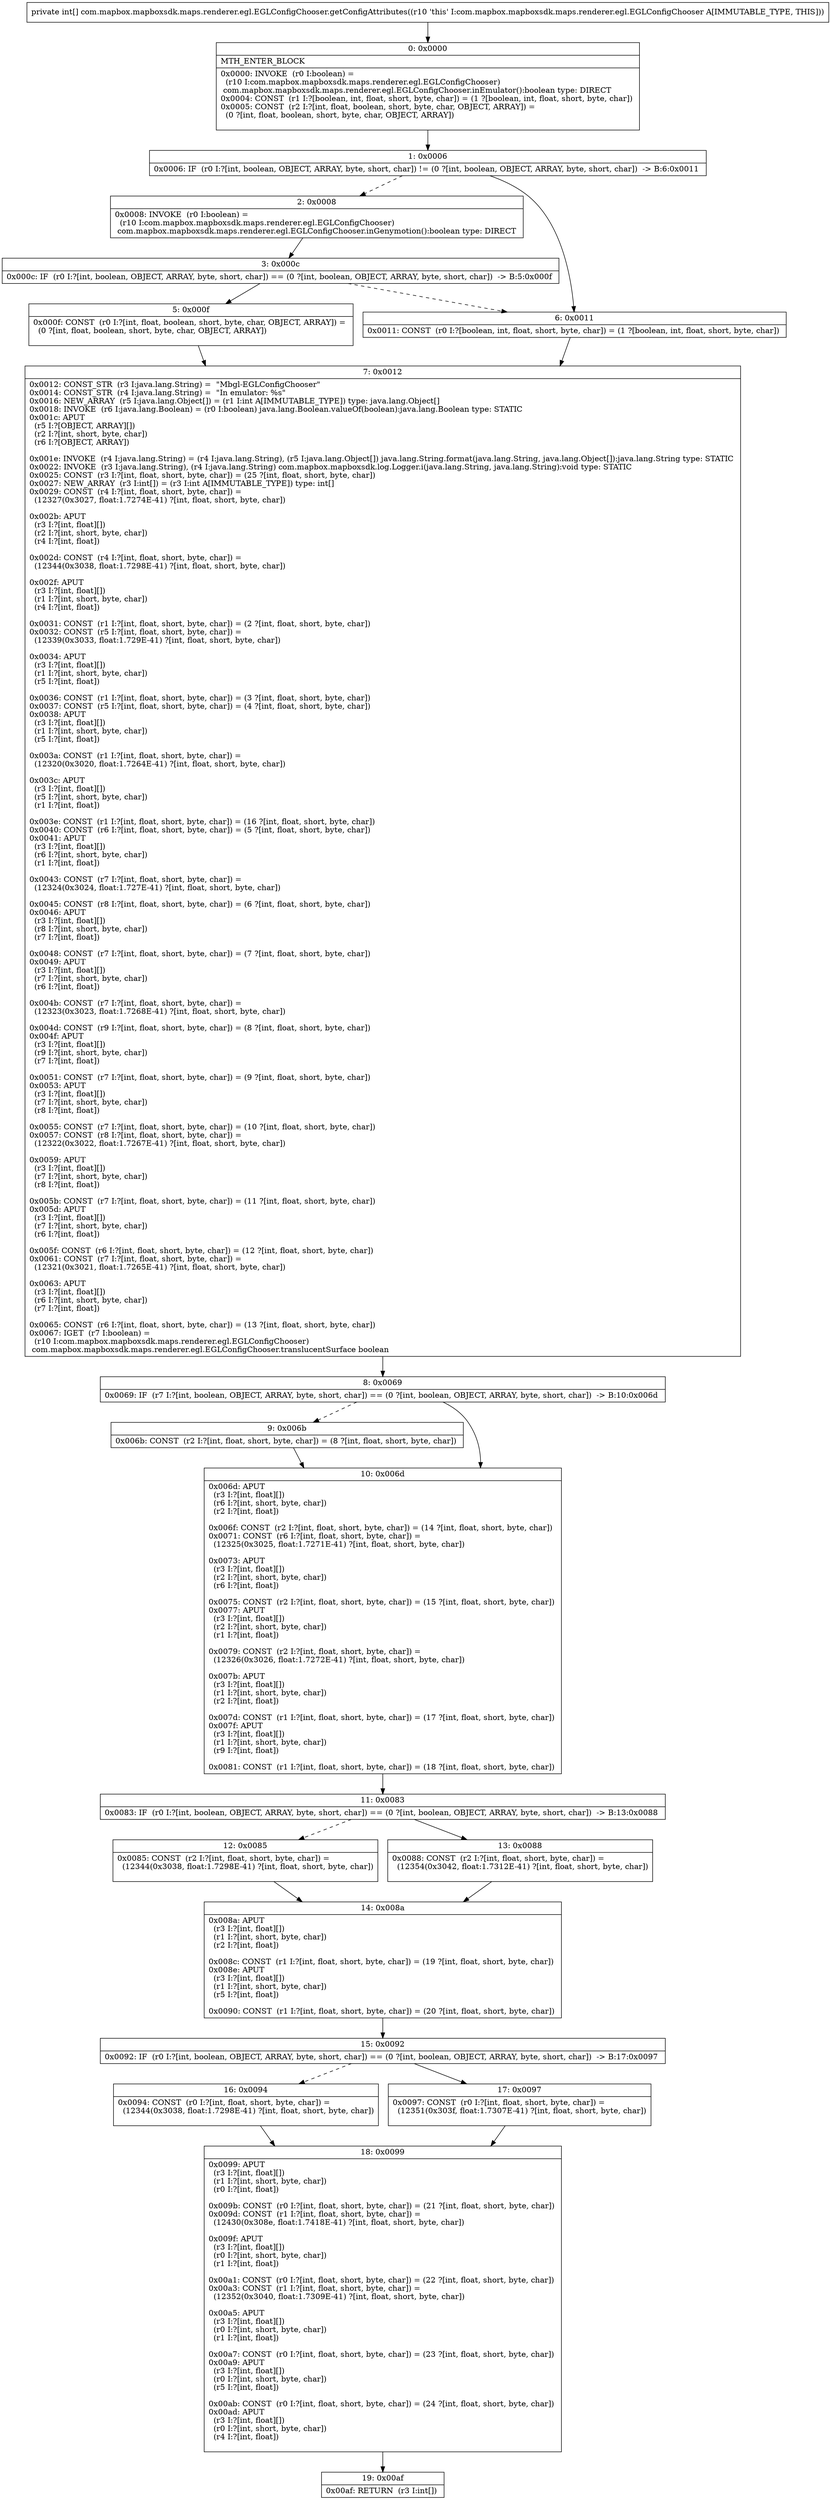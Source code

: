 digraph "CFG forcom.mapbox.mapboxsdk.maps.renderer.egl.EGLConfigChooser.getConfigAttributes()[I" {
Node_0 [shape=record,label="{0\:\ 0x0000|MTH_ENTER_BLOCK\l|0x0000: INVOKE  (r0 I:boolean) = \l  (r10 I:com.mapbox.mapboxsdk.maps.renderer.egl.EGLConfigChooser)\l com.mapbox.mapboxsdk.maps.renderer.egl.EGLConfigChooser.inEmulator():boolean type: DIRECT \l0x0004: CONST  (r1 I:?[boolean, int, float, short, byte, char]) = (1 ?[boolean, int, float, short, byte, char]) \l0x0005: CONST  (r2 I:?[int, float, boolean, short, byte, char, OBJECT, ARRAY]) = \l  (0 ?[int, float, boolean, short, byte, char, OBJECT, ARRAY])\l \l}"];
Node_1 [shape=record,label="{1\:\ 0x0006|0x0006: IF  (r0 I:?[int, boolean, OBJECT, ARRAY, byte, short, char]) != (0 ?[int, boolean, OBJECT, ARRAY, byte, short, char])  \-\> B:6:0x0011 \l}"];
Node_2 [shape=record,label="{2\:\ 0x0008|0x0008: INVOKE  (r0 I:boolean) = \l  (r10 I:com.mapbox.mapboxsdk.maps.renderer.egl.EGLConfigChooser)\l com.mapbox.mapboxsdk.maps.renderer.egl.EGLConfigChooser.inGenymotion():boolean type: DIRECT \l}"];
Node_3 [shape=record,label="{3\:\ 0x000c|0x000c: IF  (r0 I:?[int, boolean, OBJECT, ARRAY, byte, short, char]) == (0 ?[int, boolean, OBJECT, ARRAY, byte, short, char])  \-\> B:5:0x000f \l}"];
Node_5 [shape=record,label="{5\:\ 0x000f|0x000f: CONST  (r0 I:?[int, float, boolean, short, byte, char, OBJECT, ARRAY]) = \l  (0 ?[int, float, boolean, short, byte, char, OBJECT, ARRAY])\l \l}"];
Node_6 [shape=record,label="{6\:\ 0x0011|0x0011: CONST  (r0 I:?[boolean, int, float, short, byte, char]) = (1 ?[boolean, int, float, short, byte, char]) \l}"];
Node_7 [shape=record,label="{7\:\ 0x0012|0x0012: CONST_STR  (r3 I:java.lang.String) =  \"Mbgl\-EGLConfigChooser\" \l0x0014: CONST_STR  (r4 I:java.lang.String) =  \"In emulator: %s\" \l0x0016: NEW_ARRAY  (r5 I:java.lang.Object[]) = (r1 I:int A[IMMUTABLE_TYPE]) type: java.lang.Object[] \l0x0018: INVOKE  (r6 I:java.lang.Boolean) = (r0 I:boolean) java.lang.Boolean.valueOf(boolean):java.lang.Boolean type: STATIC \l0x001c: APUT  \l  (r5 I:?[OBJECT, ARRAY][])\l  (r2 I:?[int, short, byte, char])\l  (r6 I:?[OBJECT, ARRAY])\l \l0x001e: INVOKE  (r4 I:java.lang.String) = (r4 I:java.lang.String), (r5 I:java.lang.Object[]) java.lang.String.format(java.lang.String, java.lang.Object[]):java.lang.String type: STATIC \l0x0022: INVOKE  (r3 I:java.lang.String), (r4 I:java.lang.String) com.mapbox.mapboxsdk.log.Logger.i(java.lang.String, java.lang.String):void type: STATIC \l0x0025: CONST  (r3 I:?[int, float, short, byte, char]) = (25 ?[int, float, short, byte, char]) \l0x0027: NEW_ARRAY  (r3 I:int[]) = (r3 I:int A[IMMUTABLE_TYPE]) type: int[] \l0x0029: CONST  (r4 I:?[int, float, short, byte, char]) = \l  (12327(0x3027, float:1.7274E\-41) ?[int, float, short, byte, char])\l \l0x002b: APUT  \l  (r3 I:?[int, float][])\l  (r2 I:?[int, short, byte, char])\l  (r4 I:?[int, float])\l \l0x002d: CONST  (r4 I:?[int, float, short, byte, char]) = \l  (12344(0x3038, float:1.7298E\-41) ?[int, float, short, byte, char])\l \l0x002f: APUT  \l  (r3 I:?[int, float][])\l  (r1 I:?[int, short, byte, char])\l  (r4 I:?[int, float])\l \l0x0031: CONST  (r1 I:?[int, float, short, byte, char]) = (2 ?[int, float, short, byte, char]) \l0x0032: CONST  (r5 I:?[int, float, short, byte, char]) = \l  (12339(0x3033, float:1.729E\-41) ?[int, float, short, byte, char])\l \l0x0034: APUT  \l  (r3 I:?[int, float][])\l  (r1 I:?[int, short, byte, char])\l  (r5 I:?[int, float])\l \l0x0036: CONST  (r1 I:?[int, float, short, byte, char]) = (3 ?[int, float, short, byte, char]) \l0x0037: CONST  (r5 I:?[int, float, short, byte, char]) = (4 ?[int, float, short, byte, char]) \l0x0038: APUT  \l  (r3 I:?[int, float][])\l  (r1 I:?[int, short, byte, char])\l  (r5 I:?[int, float])\l \l0x003a: CONST  (r1 I:?[int, float, short, byte, char]) = \l  (12320(0x3020, float:1.7264E\-41) ?[int, float, short, byte, char])\l \l0x003c: APUT  \l  (r3 I:?[int, float][])\l  (r5 I:?[int, short, byte, char])\l  (r1 I:?[int, float])\l \l0x003e: CONST  (r1 I:?[int, float, short, byte, char]) = (16 ?[int, float, short, byte, char]) \l0x0040: CONST  (r6 I:?[int, float, short, byte, char]) = (5 ?[int, float, short, byte, char]) \l0x0041: APUT  \l  (r3 I:?[int, float][])\l  (r6 I:?[int, short, byte, char])\l  (r1 I:?[int, float])\l \l0x0043: CONST  (r7 I:?[int, float, short, byte, char]) = \l  (12324(0x3024, float:1.727E\-41) ?[int, float, short, byte, char])\l \l0x0045: CONST  (r8 I:?[int, float, short, byte, char]) = (6 ?[int, float, short, byte, char]) \l0x0046: APUT  \l  (r3 I:?[int, float][])\l  (r8 I:?[int, short, byte, char])\l  (r7 I:?[int, float])\l \l0x0048: CONST  (r7 I:?[int, float, short, byte, char]) = (7 ?[int, float, short, byte, char]) \l0x0049: APUT  \l  (r3 I:?[int, float][])\l  (r7 I:?[int, short, byte, char])\l  (r6 I:?[int, float])\l \l0x004b: CONST  (r7 I:?[int, float, short, byte, char]) = \l  (12323(0x3023, float:1.7268E\-41) ?[int, float, short, byte, char])\l \l0x004d: CONST  (r9 I:?[int, float, short, byte, char]) = (8 ?[int, float, short, byte, char]) \l0x004f: APUT  \l  (r3 I:?[int, float][])\l  (r9 I:?[int, short, byte, char])\l  (r7 I:?[int, float])\l \l0x0051: CONST  (r7 I:?[int, float, short, byte, char]) = (9 ?[int, float, short, byte, char]) \l0x0053: APUT  \l  (r3 I:?[int, float][])\l  (r7 I:?[int, short, byte, char])\l  (r8 I:?[int, float])\l \l0x0055: CONST  (r7 I:?[int, float, short, byte, char]) = (10 ?[int, float, short, byte, char]) \l0x0057: CONST  (r8 I:?[int, float, short, byte, char]) = \l  (12322(0x3022, float:1.7267E\-41) ?[int, float, short, byte, char])\l \l0x0059: APUT  \l  (r3 I:?[int, float][])\l  (r7 I:?[int, short, byte, char])\l  (r8 I:?[int, float])\l \l0x005b: CONST  (r7 I:?[int, float, short, byte, char]) = (11 ?[int, float, short, byte, char]) \l0x005d: APUT  \l  (r3 I:?[int, float][])\l  (r7 I:?[int, short, byte, char])\l  (r6 I:?[int, float])\l \l0x005f: CONST  (r6 I:?[int, float, short, byte, char]) = (12 ?[int, float, short, byte, char]) \l0x0061: CONST  (r7 I:?[int, float, short, byte, char]) = \l  (12321(0x3021, float:1.7265E\-41) ?[int, float, short, byte, char])\l \l0x0063: APUT  \l  (r3 I:?[int, float][])\l  (r6 I:?[int, short, byte, char])\l  (r7 I:?[int, float])\l \l0x0065: CONST  (r6 I:?[int, float, short, byte, char]) = (13 ?[int, float, short, byte, char]) \l0x0067: IGET  (r7 I:boolean) = \l  (r10 I:com.mapbox.mapboxsdk.maps.renderer.egl.EGLConfigChooser)\l com.mapbox.mapboxsdk.maps.renderer.egl.EGLConfigChooser.translucentSurface boolean \l}"];
Node_8 [shape=record,label="{8\:\ 0x0069|0x0069: IF  (r7 I:?[int, boolean, OBJECT, ARRAY, byte, short, char]) == (0 ?[int, boolean, OBJECT, ARRAY, byte, short, char])  \-\> B:10:0x006d \l}"];
Node_9 [shape=record,label="{9\:\ 0x006b|0x006b: CONST  (r2 I:?[int, float, short, byte, char]) = (8 ?[int, float, short, byte, char]) \l}"];
Node_10 [shape=record,label="{10\:\ 0x006d|0x006d: APUT  \l  (r3 I:?[int, float][])\l  (r6 I:?[int, short, byte, char])\l  (r2 I:?[int, float])\l \l0x006f: CONST  (r2 I:?[int, float, short, byte, char]) = (14 ?[int, float, short, byte, char]) \l0x0071: CONST  (r6 I:?[int, float, short, byte, char]) = \l  (12325(0x3025, float:1.7271E\-41) ?[int, float, short, byte, char])\l \l0x0073: APUT  \l  (r3 I:?[int, float][])\l  (r2 I:?[int, short, byte, char])\l  (r6 I:?[int, float])\l \l0x0075: CONST  (r2 I:?[int, float, short, byte, char]) = (15 ?[int, float, short, byte, char]) \l0x0077: APUT  \l  (r3 I:?[int, float][])\l  (r2 I:?[int, short, byte, char])\l  (r1 I:?[int, float])\l \l0x0079: CONST  (r2 I:?[int, float, short, byte, char]) = \l  (12326(0x3026, float:1.7272E\-41) ?[int, float, short, byte, char])\l \l0x007b: APUT  \l  (r3 I:?[int, float][])\l  (r1 I:?[int, short, byte, char])\l  (r2 I:?[int, float])\l \l0x007d: CONST  (r1 I:?[int, float, short, byte, char]) = (17 ?[int, float, short, byte, char]) \l0x007f: APUT  \l  (r3 I:?[int, float][])\l  (r1 I:?[int, short, byte, char])\l  (r9 I:?[int, float])\l \l0x0081: CONST  (r1 I:?[int, float, short, byte, char]) = (18 ?[int, float, short, byte, char]) \l}"];
Node_11 [shape=record,label="{11\:\ 0x0083|0x0083: IF  (r0 I:?[int, boolean, OBJECT, ARRAY, byte, short, char]) == (0 ?[int, boolean, OBJECT, ARRAY, byte, short, char])  \-\> B:13:0x0088 \l}"];
Node_12 [shape=record,label="{12\:\ 0x0085|0x0085: CONST  (r2 I:?[int, float, short, byte, char]) = \l  (12344(0x3038, float:1.7298E\-41) ?[int, float, short, byte, char])\l \l}"];
Node_13 [shape=record,label="{13\:\ 0x0088|0x0088: CONST  (r2 I:?[int, float, short, byte, char]) = \l  (12354(0x3042, float:1.7312E\-41) ?[int, float, short, byte, char])\l \l}"];
Node_14 [shape=record,label="{14\:\ 0x008a|0x008a: APUT  \l  (r3 I:?[int, float][])\l  (r1 I:?[int, short, byte, char])\l  (r2 I:?[int, float])\l \l0x008c: CONST  (r1 I:?[int, float, short, byte, char]) = (19 ?[int, float, short, byte, char]) \l0x008e: APUT  \l  (r3 I:?[int, float][])\l  (r1 I:?[int, short, byte, char])\l  (r5 I:?[int, float])\l \l0x0090: CONST  (r1 I:?[int, float, short, byte, char]) = (20 ?[int, float, short, byte, char]) \l}"];
Node_15 [shape=record,label="{15\:\ 0x0092|0x0092: IF  (r0 I:?[int, boolean, OBJECT, ARRAY, byte, short, char]) == (0 ?[int, boolean, OBJECT, ARRAY, byte, short, char])  \-\> B:17:0x0097 \l}"];
Node_16 [shape=record,label="{16\:\ 0x0094|0x0094: CONST  (r0 I:?[int, float, short, byte, char]) = \l  (12344(0x3038, float:1.7298E\-41) ?[int, float, short, byte, char])\l \l}"];
Node_17 [shape=record,label="{17\:\ 0x0097|0x0097: CONST  (r0 I:?[int, float, short, byte, char]) = \l  (12351(0x303f, float:1.7307E\-41) ?[int, float, short, byte, char])\l \l}"];
Node_18 [shape=record,label="{18\:\ 0x0099|0x0099: APUT  \l  (r3 I:?[int, float][])\l  (r1 I:?[int, short, byte, char])\l  (r0 I:?[int, float])\l \l0x009b: CONST  (r0 I:?[int, float, short, byte, char]) = (21 ?[int, float, short, byte, char]) \l0x009d: CONST  (r1 I:?[int, float, short, byte, char]) = \l  (12430(0x308e, float:1.7418E\-41) ?[int, float, short, byte, char])\l \l0x009f: APUT  \l  (r3 I:?[int, float][])\l  (r0 I:?[int, short, byte, char])\l  (r1 I:?[int, float])\l \l0x00a1: CONST  (r0 I:?[int, float, short, byte, char]) = (22 ?[int, float, short, byte, char]) \l0x00a3: CONST  (r1 I:?[int, float, short, byte, char]) = \l  (12352(0x3040, float:1.7309E\-41) ?[int, float, short, byte, char])\l \l0x00a5: APUT  \l  (r3 I:?[int, float][])\l  (r0 I:?[int, short, byte, char])\l  (r1 I:?[int, float])\l \l0x00a7: CONST  (r0 I:?[int, float, short, byte, char]) = (23 ?[int, float, short, byte, char]) \l0x00a9: APUT  \l  (r3 I:?[int, float][])\l  (r0 I:?[int, short, byte, char])\l  (r5 I:?[int, float])\l \l0x00ab: CONST  (r0 I:?[int, float, short, byte, char]) = (24 ?[int, float, short, byte, char]) \l0x00ad: APUT  \l  (r3 I:?[int, float][])\l  (r0 I:?[int, short, byte, char])\l  (r4 I:?[int, float])\l \l}"];
Node_19 [shape=record,label="{19\:\ 0x00af|0x00af: RETURN  (r3 I:int[]) \l}"];
MethodNode[shape=record,label="{private int[] com.mapbox.mapboxsdk.maps.renderer.egl.EGLConfigChooser.getConfigAttributes((r10 'this' I:com.mapbox.mapboxsdk.maps.renderer.egl.EGLConfigChooser A[IMMUTABLE_TYPE, THIS])) }"];
MethodNode -> Node_0;
Node_0 -> Node_1;
Node_1 -> Node_2[style=dashed];
Node_1 -> Node_6;
Node_2 -> Node_3;
Node_3 -> Node_5;
Node_3 -> Node_6[style=dashed];
Node_5 -> Node_7;
Node_6 -> Node_7;
Node_7 -> Node_8;
Node_8 -> Node_9[style=dashed];
Node_8 -> Node_10;
Node_9 -> Node_10;
Node_10 -> Node_11;
Node_11 -> Node_12[style=dashed];
Node_11 -> Node_13;
Node_12 -> Node_14;
Node_13 -> Node_14;
Node_14 -> Node_15;
Node_15 -> Node_16[style=dashed];
Node_15 -> Node_17;
Node_16 -> Node_18;
Node_17 -> Node_18;
Node_18 -> Node_19;
}

